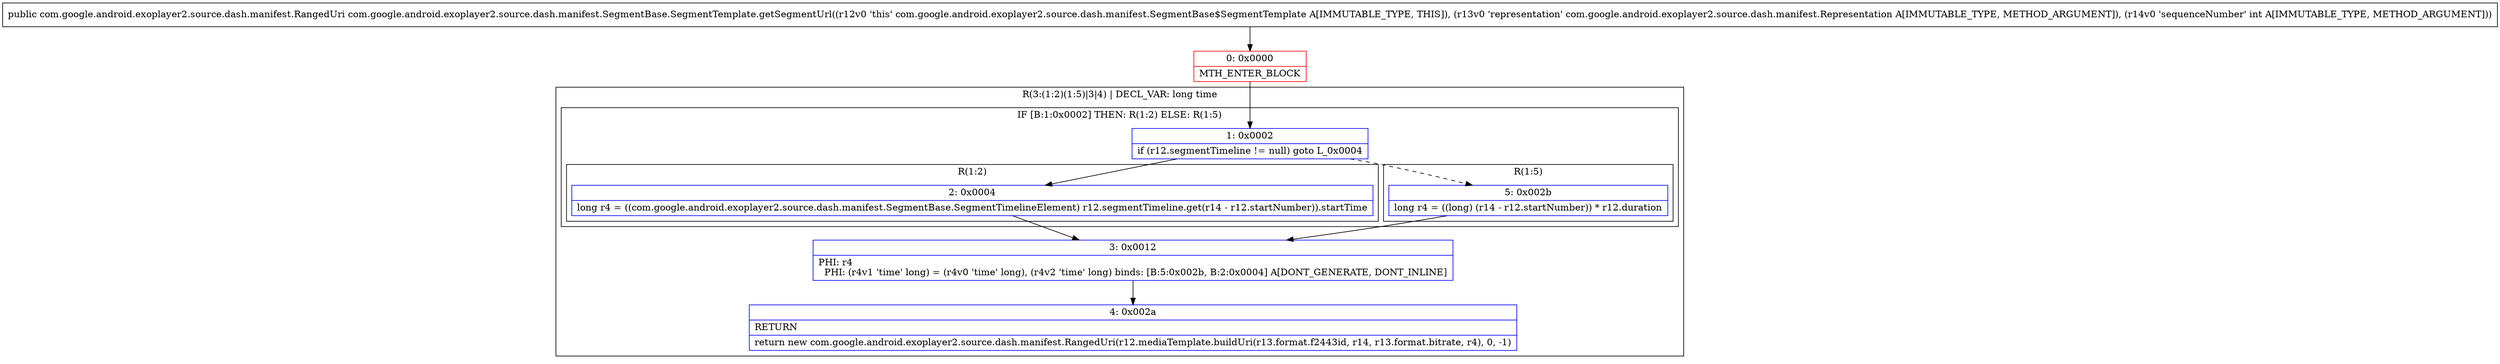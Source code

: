digraph "CFG forcom.google.android.exoplayer2.source.dash.manifest.SegmentBase.SegmentTemplate.getSegmentUrl(Lcom\/google\/android\/exoplayer2\/source\/dash\/manifest\/Representation;I)Lcom\/google\/android\/exoplayer2\/source\/dash\/manifest\/RangedUri;" {
subgraph cluster_Region_1042450563 {
label = "R(3:(1:2)(1:5)|3|4) | DECL_VAR: long time\l";
node [shape=record,color=blue];
subgraph cluster_IfRegion_938945493 {
label = "IF [B:1:0x0002] THEN: R(1:2) ELSE: R(1:5)";
node [shape=record,color=blue];
Node_1 [shape=record,label="{1\:\ 0x0002|if (r12.segmentTimeline != null) goto L_0x0004\l}"];
subgraph cluster_Region_1804457551 {
label = "R(1:2)";
node [shape=record,color=blue];
Node_2 [shape=record,label="{2\:\ 0x0004|long r4 = ((com.google.android.exoplayer2.source.dash.manifest.SegmentBase.SegmentTimelineElement) r12.segmentTimeline.get(r14 \- r12.startNumber)).startTime\l}"];
}
subgraph cluster_Region_1961662195 {
label = "R(1:5)";
node [shape=record,color=blue];
Node_5 [shape=record,label="{5\:\ 0x002b|long r4 = ((long) (r14 \- r12.startNumber)) * r12.duration\l}"];
}
}
Node_3 [shape=record,label="{3\:\ 0x0012|PHI: r4 \l  PHI: (r4v1 'time' long) = (r4v0 'time' long), (r4v2 'time' long) binds: [B:5:0x002b, B:2:0x0004] A[DONT_GENERATE, DONT_INLINE]\l}"];
Node_4 [shape=record,label="{4\:\ 0x002a|RETURN\l|return new com.google.android.exoplayer2.source.dash.manifest.RangedUri(r12.mediaTemplate.buildUri(r13.format.f2443id, r14, r13.format.bitrate, r4), 0, \-1)\l}"];
}
Node_0 [shape=record,color=red,label="{0\:\ 0x0000|MTH_ENTER_BLOCK\l}"];
MethodNode[shape=record,label="{public com.google.android.exoplayer2.source.dash.manifest.RangedUri com.google.android.exoplayer2.source.dash.manifest.SegmentBase.SegmentTemplate.getSegmentUrl((r12v0 'this' com.google.android.exoplayer2.source.dash.manifest.SegmentBase$SegmentTemplate A[IMMUTABLE_TYPE, THIS]), (r13v0 'representation' com.google.android.exoplayer2.source.dash.manifest.Representation A[IMMUTABLE_TYPE, METHOD_ARGUMENT]), (r14v0 'sequenceNumber' int A[IMMUTABLE_TYPE, METHOD_ARGUMENT])) }"];
MethodNode -> Node_0;
Node_1 -> Node_2;
Node_1 -> Node_5[style=dashed];
Node_2 -> Node_3;
Node_5 -> Node_3;
Node_3 -> Node_4;
Node_0 -> Node_1;
}

